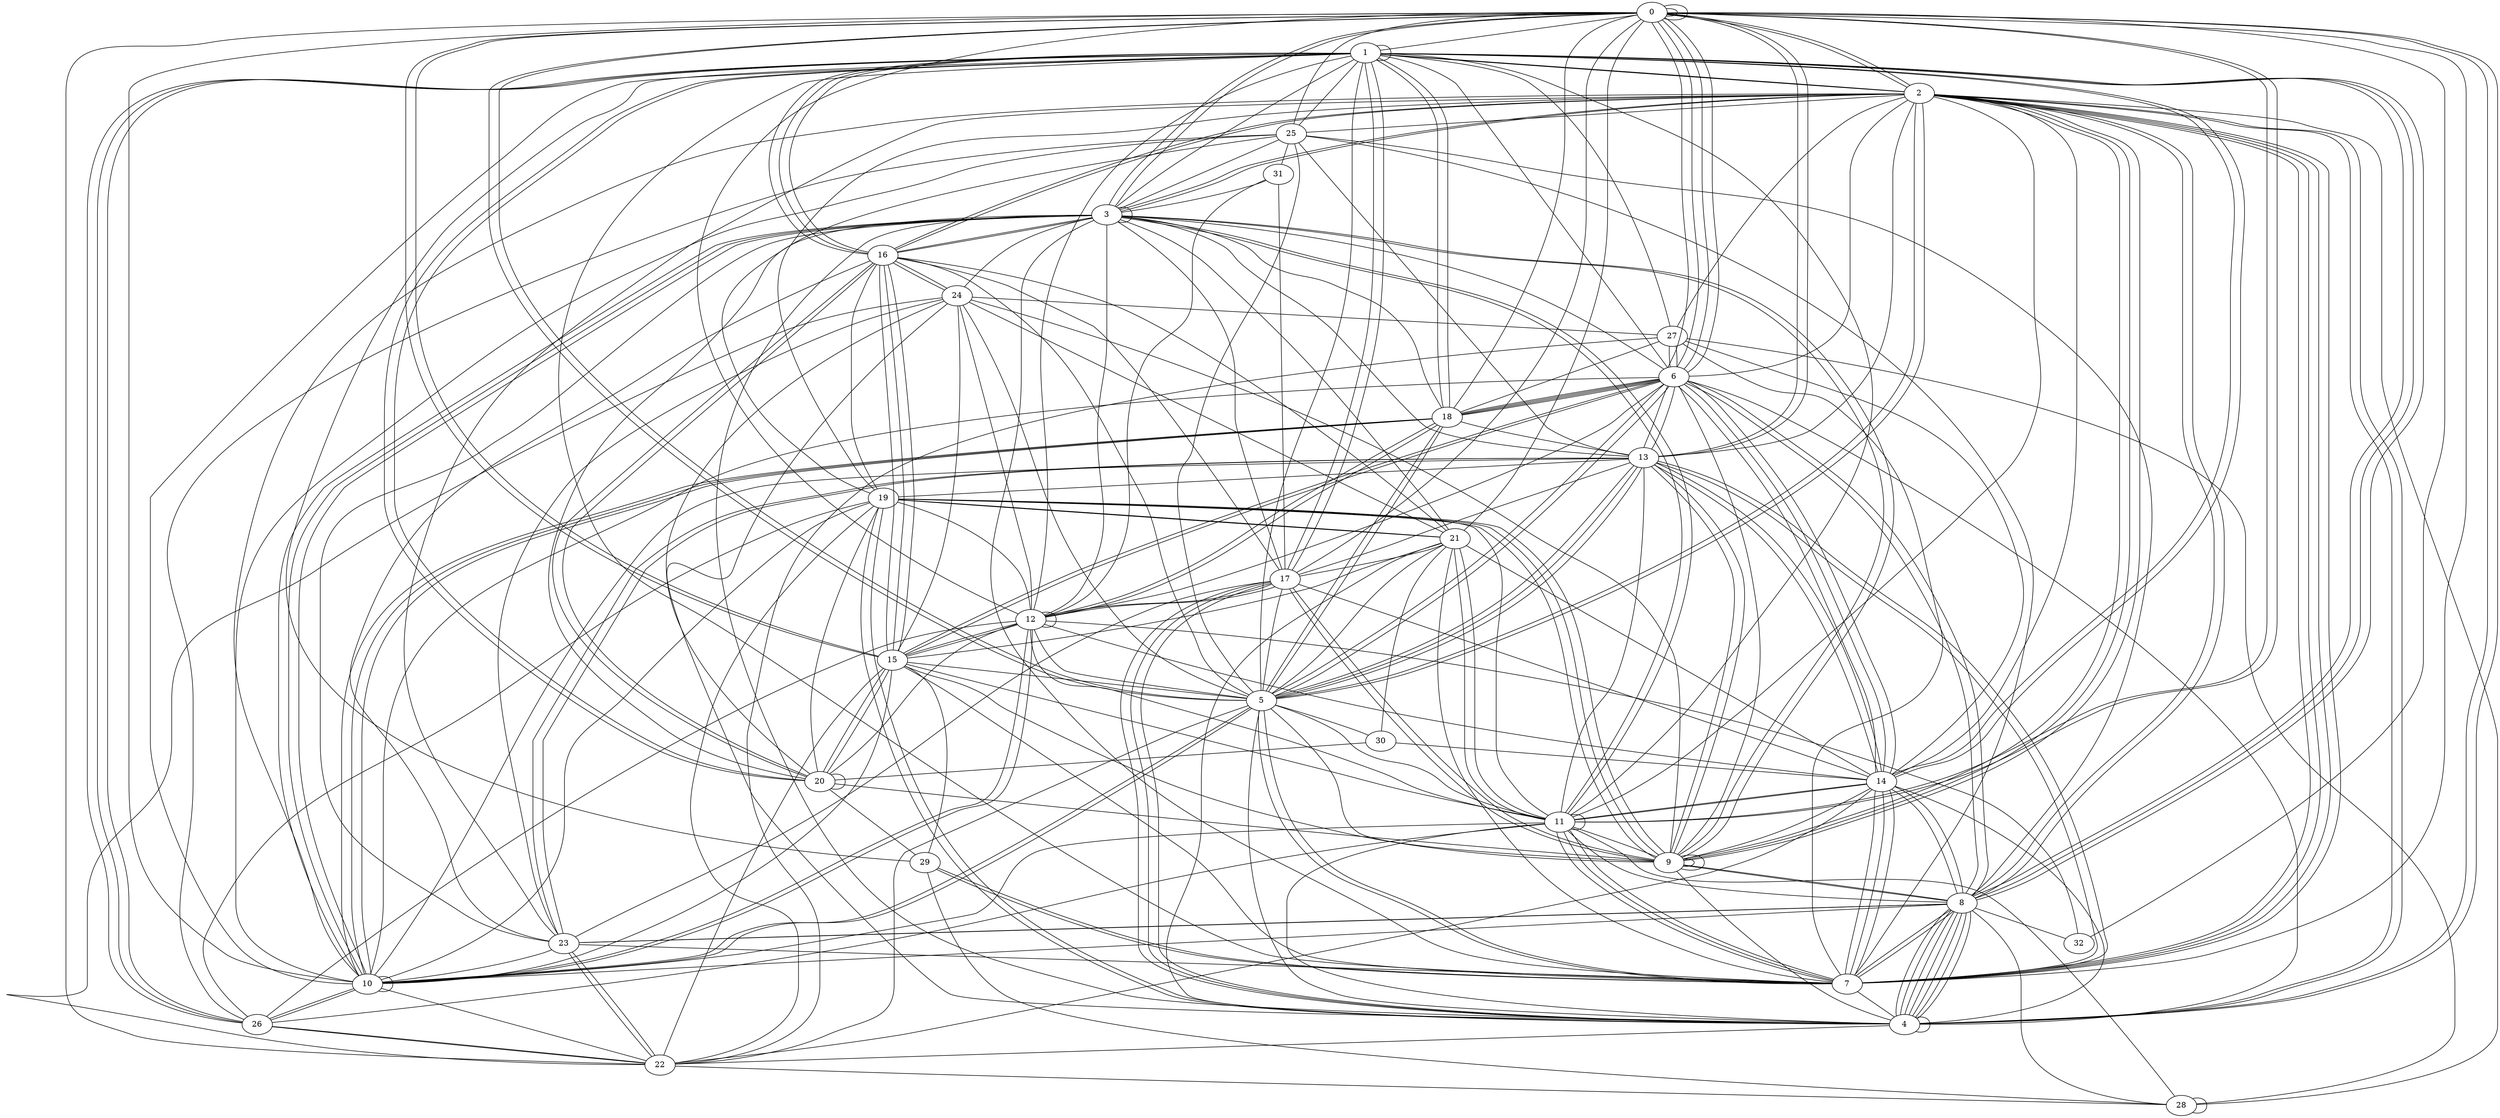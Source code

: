 graph G {
0;
1;
2;
3;
4;
5;
6;
7;
8;
9;
10;
11;
12;
13;
14;
15;
16;
17;
18;
19;
20;
21;
22;
23;
24;
25;
26;
27;
28;
29;
30;
31;
32;
10--3 ;
12--1 ;
3--9 ;
14--2 ;
20--29 ;
17--1 ;
17--1 ;
4--4 ;
19--16 ;
23--2 ;
8--6 ;
11--8 ;
4--24 ;
11--19 ;
14--11 ;
1--20 ;
16--1 ;
6--18 ;
28--11 ;
9--9 ;
2--5 ;
6--2 ;
0--4 ;
15--16 ;
9--5 ;
6--9 ;
20--12 ;
4--8 ;
7--25 ;
8--14 ;
16--24 ;
15--9 ;
11--9 ;
24--27 ;
4--19 ;
29--1 ;
7--4 ;
15--20 ;
17--3 ;
7--5 ;
3--7 ;
26--19 ;
0--6 ;
4--0 ;
3--16 ;
11--2 ;
23--3 ;
4--17 ;
12--12 ;
4--8 ;
5--24 ;
11--0 ;
24--16 ;
14--7 ;
15--6 ;
2--16 ;
21--17 ;
13--9 ;
26--12 ;
2--4 ;
15--20 ;
12--10 ;
27--6 ;
21--15 ;
30--21 ;
27--2 ;
6--13 ;
14--17 ;
8--32 ;
26--25 ;
3--1 ;
22--0 ;
8--14 ;
2--25 ;
12--15 ;
9--19 ;
12--31 ;
6--15 ;
6--14 ;
10--18 ;
8--4 ;
0--12 ;
12--24 ;
2--8 ;
15--22 ;
17--4 ;
17--13 ;
3--11 ;
13--14 ;
23--22 ;
6--27 ;
18--10 ;
12--14 ;
11--4 ;
8--28 ;
3--10 ;
8--7 ;
17--12 ;
6--3 ;
32--12 ;
12--10 ;
13--3 ;
26--11 ;
30--14 ;
24--23 ;
18--3 ;
17--31 ;
19--25 ;
1--27 ;
16--17 ;
26--1 ;
10--8 ;
6--5 ;
12--19 ;
23--10 ;
18--12 ;
17--9 ;
6--0 ;
20--19 ;
5--13 ;
30--20 ;
12--18 ;
1--1 ;
9--8 ;
6--0 ;
5--21 ;
8--4 ;
8--4 ;
25--31 ;
1--2 ;
2--3 ;
0--21 ;
7--11 ;
10--15 ;
23--7 ;
21--19 ;
4--17 ;
13--2 ;
1--26 ;
10--22 ;
13--6 ;
28--27 ;
0--13 ;
21--4 ;
18--27 ;
3--12 ;
23--13 ;
7--2 ;
0--0 ;
9--4 ;
1--18 ;
23--13 ;
25--5 ;
17--0 ;
11--5 ;
10--11 ;
4--14 ;
21--24 ;
2--10 ;
15--24 ;
16--3 ;
11--11 ;
4--8 ;
16--1 ;
22--14 ;
24--3 ;
8--7 ;
25--1 ;
2--7 ;
5--1 ;
6--14 ;
7--14 ;
26--1 ;
13--9 ;
12--15 ;
15--5 ;
10--26 ;
6--18 ;
4--22 ;
0--32 ;
18--0 ;
29--15 ;
2--0 ;
16--1 ;
20--3 ;
0--25 ;
3--2 ;
17--9 ;
7--11 ;
18--13 ;
22--27 ;
17--12 ;
20--9 ;
2--0 ;
5--10 ;
8--9 ;
21--14 ;
4--2 ;
19--21 ;
2--1 ;
8--1 ;
6--14 ;
22--28 ;
9--14 ;
28--28 ;
9--3 ;
7--1 ;
8--25 ;
6--0 ;
1--8 ;
6--18 ;
10--0 ;
20--16 ;
19--10 ;
25--13 ;
13--5 ;
29--7 ;
7--15 ;
3--10 ;
7--14 ;
11--13 ;
23--17 ;
6--5 ;
11--1 ;
18--5 ;
4--3 ;
21--11 ;
6--12 ;
6--18 ;
19--9 ;
7--2 ;
28--2 ;
0--1 ;
3--3 ;
15--11 ;
1--10 ;
0--0 ;
29--28 ;
20--20 ;
2--9 ;
29--7 ;
7--13 ;
21--3 ;
5--30 ;
23--22 ;
26--22 ;
13--10 ;
7--11 ;
9--19 ;
7--2 ;
18--1 ;
13--5 ;
5--16 ;
5--4 ;
26--10 ;
8--6 ;
21--16 ;
22--24 ;
13--14 ;
3--25 ;
16--15 ;
3--11 ;
3--0 ;
18--5 ;
6--10 ;
13--19 ;
5--22 ;
11--14 ;
2--9 ;
21--7 ;
8--4 ;
19--2 ;
22--19 ;
8--23 ;
7--27 ;
8--2 ;
24--9 ;
12--11 ;
14--27 ;
5--0 ;
4--19 ;
20--24 ;
10--18 ;
26--22 ;
7--5 ;
13--7 ;
0--15 ;
9--9 ;
31--3 ;
8--23 ;
10--5 ;
11--0 ;
10--10 ;
1--14 ;
15--16 ;
3--0 ;
20--1 ;
12--5 ;
0--7 ;
16--23 ;
8--1 ;
20--16 ;
0--13 ;
5--2 ;
0--15 ;
2--16 ;
10--25 ;
1--6 ;
2--9 ;
5--17 ;
14--1 ;
11--21 ;
6--4 ;
5--0 ;
}
